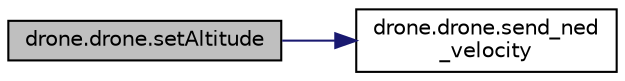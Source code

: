 digraph "drone.drone.setAltitude"
{
 // LATEX_PDF_SIZE
  edge [fontname="Helvetica",fontsize="10",labelfontname="Helvetica",labelfontsize="10"];
  node [fontname="Helvetica",fontsize="10",shape=record];
  rankdir="LR";
  Node1 [label="drone.drone.setAltitude",height=0.2,width=0.4,color="black", fillcolor="grey75", style="filled", fontcolor="black",tooltip=" "];
  Node1 -> Node2 [color="midnightblue",fontsize="10",style="solid",fontname="Helvetica"];
  Node2 [label="drone.drone.send_ned\l_velocity",height=0.2,width=0.4,color="black", fillcolor="white", style="filled",URL="$classdrone_1_1drone.html#ac2e8f18195154f6f9f27a0a01e3b5a0e",tooltip=" "];
}
